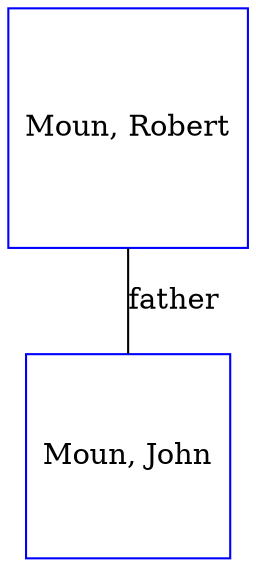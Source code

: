 digraph D {
    edge [dir=none];    node [shape=box];    "026745"   [label="Moun, Robert", shape=box, regular=1, color="blue"] ;
"026744"   [label="Moun, John", shape=box, regular=1, color="blue"] ;
026745->026744 [label="father",arrowsize=0.0]; 
}
